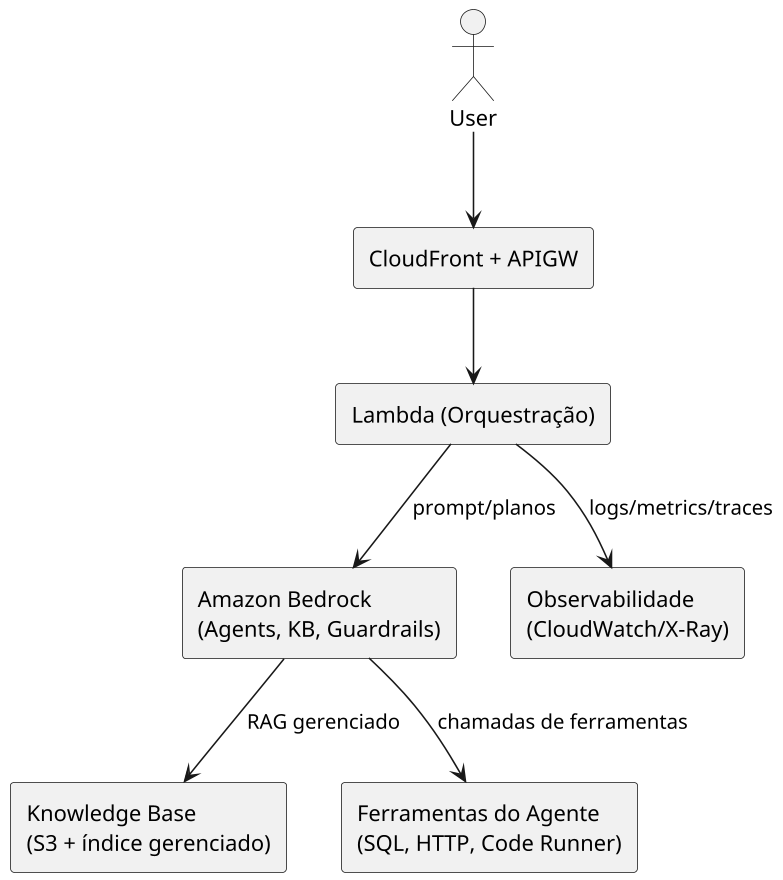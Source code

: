 @startuml
skinparam dpi 150
actor User
rectangle "CloudFront + APIGW" as EDGE
rectangle "Lambda (Orquestração)" as LBD
rectangle "Amazon Bedrock\n(Agents, KB, Guardrails)" as BR
rectangle "Knowledge Base\n(S3 + índice gerenciado)" as KB
rectangle "Ferramentas do Agente\n(SQL, HTTP, Code Runner)" as TOOLS
rectangle "Observabilidade\n(CloudWatch/X-Ray)" as OBS

User --> EDGE
EDGE --> LBD
LBD --> BR : prompt/planos
BR --> KB : RAG gerenciado
BR --> TOOLS : chamadas de ferramentas
LBD --> OBS : logs/metrics/traces
@enduml
